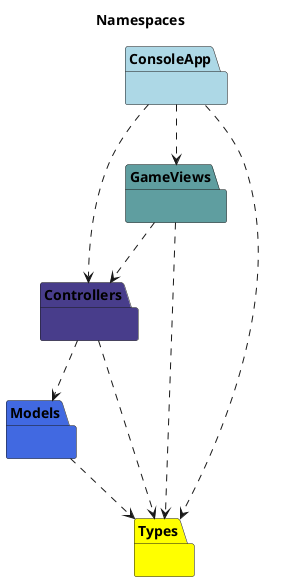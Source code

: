 @startuml Namespaces
title Namespaces

namespace ConsoleApp #LightBlue { }
namespace GameViews #CadetBlue {}
namespace Controllers #DarkSlateBlue {}
namespace Models #RoyalBlue { }
namespace Types #Yellow { }

ConsoleApp .down.> Controllers
ConsoleApp .down.> GameViews
ConsoleApp .down.> Types

GameViews .down.> Types
GameViews .down.> Controllers

Controllers .down.> Models
Controllers .down.> Types

Models .down.> Types
@enduml